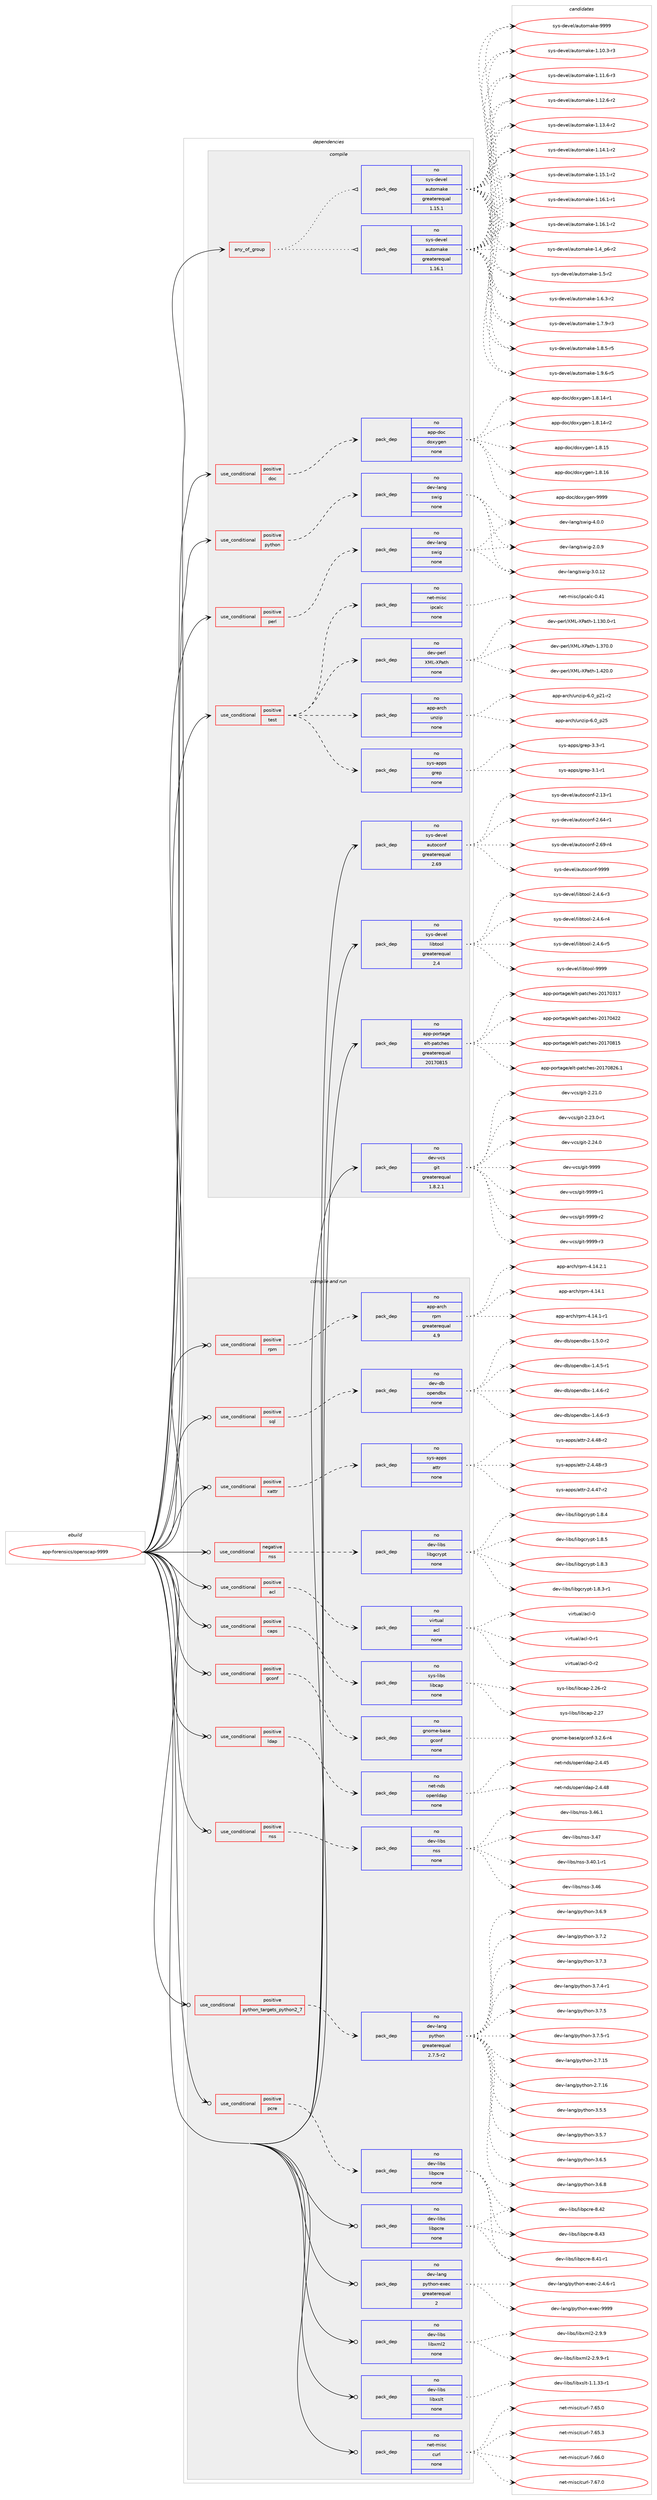 digraph prolog {

# *************
# Graph options
# *************

newrank=true;
concentrate=true;
compound=true;
graph [rankdir=LR,fontname=Helvetica,fontsize=10,ranksep=1.5];#, ranksep=2.5, nodesep=0.2];
edge  [arrowhead=vee];
node  [fontname=Helvetica,fontsize=10];

# **********
# The ebuild
# **********

subgraph cluster_leftcol {
color=gray;
rank=same;
label=<<i>ebuild</i>>;
id [label="app-forensics/openscap-9999", color=red, width=4, href="../app-forensics/openscap-9999.svg"];
}

# ****************
# The dependencies
# ****************

subgraph cluster_midcol {
color=gray;
label=<<i>dependencies</i>>;
subgraph cluster_compile {
fillcolor="#eeeeee";
style=filled;
label=<<i>compile</i>>;
subgraph any8575 {
dependency493657 [label=<<TABLE BORDER="0" CELLBORDER="1" CELLSPACING="0" CELLPADDING="4"><TR><TD CELLPADDING="10">any_of_group</TD></TR></TABLE>>, shape=none, color=red];subgraph pack366703 {
dependency493658 [label=<<TABLE BORDER="0" CELLBORDER="1" CELLSPACING="0" CELLPADDING="4" WIDTH="220"><TR><TD ROWSPAN="6" CELLPADDING="30">pack_dep</TD></TR><TR><TD WIDTH="110">no</TD></TR><TR><TD>sys-devel</TD></TR><TR><TD>automake</TD></TR><TR><TD>greaterequal</TD></TR><TR><TD>1.16.1</TD></TR></TABLE>>, shape=none, color=blue];
}
dependency493657:e -> dependency493658:w [weight=20,style="dotted",arrowhead="oinv"];
subgraph pack366704 {
dependency493659 [label=<<TABLE BORDER="0" CELLBORDER="1" CELLSPACING="0" CELLPADDING="4" WIDTH="220"><TR><TD ROWSPAN="6" CELLPADDING="30">pack_dep</TD></TR><TR><TD WIDTH="110">no</TD></TR><TR><TD>sys-devel</TD></TR><TR><TD>automake</TD></TR><TR><TD>greaterequal</TD></TR><TR><TD>1.15.1</TD></TR></TABLE>>, shape=none, color=blue];
}
dependency493657:e -> dependency493659:w [weight=20,style="dotted",arrowhead="oinv"];
}
id:e -> dependency493657:w [weight=20,style="solid",arrowhead="vee"];
subgraph cond118067 {
dependency493660 [label=<<TABLE BORDER="0" CELLBORDER="1" CELLSPACING="0" CELLPADDING="4"><TR><TD ROWSPAN="3" CELLPADDING="10">use_conditional</TD></TR><TR><TD>positive</TD></TR><TR><TD>doc</TD></TR></TABLE>>, shape=none, color=red];
subgraph pack366705 {
dependency493661 [label=<<TABLE BORDER="0" CELLBORDER="1" CELLSPACING="0" CELLPADDING="4" WIDTH="220"><TR><TD ROWSPAN="6" CELLPADDING="30">pack_dep</TD></TR><TR><TD WIDTH="110">no</TD></TR><TR><TD>app-doc</TD></TR><TR><TD>doxygen</TD></TR><TR><TD>none</TD></TR><TR><TD></TD></TR></TABLE>>, shape=none, color=blue];
}
dependency493660:e -> dependency493661:w [weight=20,style="dashed",arrowhead="vee"];
}
id:e -> dependency493660:w [weight=20,style="solid",arrowhead="vee"];
subgraph cond118068 {
dependency493662 [label=<<TABLE BORDER="0" CELLBORDER="1" CELLSPACING="0" CELLPADDING="4"><TR><TD ROWSPAN="3" CELLPADDING="10">use_conditional</TD></TR><TR><TD>positive</TD></TR><TR><TD>perl</TD></TR></TABLE>>, shape=none, color=red];
subgraph pack366706 {
dependency493663 [label=<<TABLE BORDER="0" CELLBORDER="1" CELLSPACING="0" CELLPADDING="4" WIDTH="220"><TR><TD ROWSPAN="6" CELLPADDING="30">pack_dep</TD></TR><TR><TD WIDTH="110">no</TD></TR><TR><TD>dev-lang</TD></TR><TR><TD>swig</TD></TR><TR><TD>none</TD></TR><TR><TD></TD></TR></TABLE>>, shape=none, color=blue];
}
dependency493662:e -> dependency493663:w [weight=20,style="dashed",arrowhead="vee"];
}
id:e -> dependency493662:w [weight=20,style="solid",arrowhead="vee"];
subgraph cond118069 {
dependency493664 [label=<<TABLE BORDER="0" CELLBORDER="1" CELLSPACING="0" CELLPADDING="4"><TR><TD ROWSPAN="3" CELLPADDING="10">use_conditional</TD></TR><TR><TD>positive</TD></TR><TR><TD>python</TD></TR></TABLE>>, shape=none, color=red];
subgraph pack366707 {
dependency493665 [label=<<TABLE BORDER="0" CELLBORDER="1" CELLSPACING="0" CELLPADDING="4" WIDTH="220"><TR><TD ROWSPAN="6" CELLPADDING="30">pack_dep</TD></TR><TR><TD WIDTH="110">no</TD></TR><TR><TD>dev-lang</TD></TR><TR><TD>swig</TD></TR><TR><TD>none</TD></TR><TR><TD></TD></TR></TABLE>>, shape=none, color=blue];
}
dependency493664:e -> dependency493665:w [weight=20,style="dashed",arrowhead="vee"];
}
id:e -> dependency493664:w [weight=20,style="solid",arrowhead="vee"];
subgraph cond118070 {
dependency493666 [label=<<TABLE BORDER="0" CELLBORDER="1" CELLSPACING="0" CELLPADDING="4"><TR><TD ROWSPAN="3" CELLPADDING="10">use_conditional</TD></TR><TR><TD>positive</TD></TR><TR><TD>test</TD></TR></TABLE>>, shape=none, color=red];
subgraph pack366708 {
dependency493667 [label=<<TABLE BORDER="0" CELLBORDER="1" CELLSPACING="0" CELLPADDING="4" WIDTH="220"><TR><TD ROWSPAN="6" CELLPADDING="30">pack_dep</TD></TR><TR><TD WIDTH="110">no</TD></TR><TR><TD>app-arch</TD></TR><TR><TD>unzip</TD></TR><TR><TD>none</TD></TR><TR><TD></TD></TR></TABLE>>, shape=none, color=blue];
}
dependency493666:e -> dependency493667:w [weight=20,style="dashed",arrowhead="vee"];
subgraph pack366709 {
dependency493668 [label=<<TABLE BORDER="0" CELLBORDER="1" CELLSPACING="0" CELLPADDING="4" WIDTH="220"><TR><TD ROWSPAN="6" CELLPADDING="30">pack_dep</TD></TR><TR><TD WIDTH="110">no</TD></TR><TR><TD>dev-perl</TD></TR><TR><TD>XML-XPath</TD></TR><TR><TD>none</TD></TR><TR><TD></TD></TR></TABLE>>, shape=none, color=blue];
}
dependency493666:e -> dependency493668:w [weight=20,style="dashed",arrowhead="vee"];
subgraph pack366710 {
dependency493669 [label=<<TABLE BORDER="0" CELLBORDER="1" CELLSPACING="0" CELLPADDING="4" WIDTH="220"><TR><TD ROWSPAN="6" CELLPADDING="30">pack_dep</TD></TR><TR><TD WIDTH="110">no</TD></TR><TR><TD>net-misc</TD></TR><TR><TD>ipcalc</TD></TR><TR><TD>none</TD></TR><TR><TD></TD></TR></TABLE>>, shape=none, color=blue];
}
dependency493666:e -> dependency493669:w [weight=20,style="dashed",arrowhead="vee"];
subgraph pack366711 {
dependency493670 [label=<<TABLE BORDER="0" CELLBORDER="1" CELLSPACING="0" CELLPADDING="4" WIDTH="220"><TR><TD ROWSPAN="6" CELLPADDING="30">pack_dep</TD></TR><TR><TD WIDTH="110">no</TD></TR><TR><TD>sys-apps</TD></TR><TR><TD>grep</TD></TR><TR><TD>none</TD></TR><TR><TD></TD></TR></TABLE>>, shape=none, color=blue];
}
dependency493666:e -> dependency493670:w [weight=20,style="dashed",arrowhead="vee"];
}
id:e -> dependency493666:w [weight=20,style="solid",arrowhead="vee"];
subgraph pack366712 {
dependency493671 [label=<<TABLE BORDER="0" CELLBORDER="1" CELLSPACING="0" CELLPADDING="4" WIDTH="220"><TR><TD ROWSPAN="6" CELLPADDING="30">pack_dep</TD></TR><TR><TD WIDTH="110">no</TD></TR><TR><TD>app-portage</TD></TR><TR><TD>elt-patches</TD></TR><TR><TD>greaterequal</TD></TR><TR><TD>20170815</TD></TR></TABLE>>, shape=none, color=blue];
}
id:e -> dependency493671:w [weight=20,style="solid",arrowhead="vee"];
subgraph pack366713 {
dependency493672 [label=<<TABLE BORDER="0" CELLBORDER="1" CELLSPACING="0" CELLPADDING="4" WIDTH="220"><TR><TD ROWSPAN="6" CELLPADDING="30">pack_dep</TD></TR><TR><TD WIDTH="110">no</TD></TR><TR><TD>dev-vcs</TD></TR><TR><TD>git</TD></TR><TR><TD>greaterequal</TD></TR><TR><TD>1.8.2.1</TD></TR></TABLE>>, shape=none, color=blue];
}
id:e -> dependency493672:w [weight=20,style="solid",arrowhead="vee"];
subgraph pack366714 {
dependency493673 [label=<<TABLE BORDER="0" CELLBORDER="1" CELLSPACING="0" CELLPADDING="4" WIDTH="220"><TR><TD ROWSPAN="6" CELLPADDING="30">pack_dep</TD></TR><TR><TD WIDTH="110">no</TD></TR><TR><TD>sys-devel</TD></TR><TR><TD>autoconf</TD></TR><TR><TD>greaterequal</TD></TR><TR><TD>2.69</TD></TR></TABLE>>, shape=none, color=blue];
}
id:e -> dependency493673:w [weight=20,style="solid",arrowhead="vee"];
subgraph pack366715 {
dependency493674 [label=<<TABLE BORDER="0" CELLBORDER="1" CELLSPACING="0" CELLPADDING="4" WIDTH="220"><TR><TD ROWSPAN="6" CELLPADDING="30">pack_dep</TD></TR><TR><TD WIDTH="110">no</TD></TR><TR><TD>sys-devel</TD></TR><TR><TD>libtool</TD></TR><TR><TD>greaterequal</TD></TR><TR><TD>2.4</TD></TR></TABLE>>, shape=none, color=blue];
}
id:e -> dependency493674:w [weight=20,style="solid",arrowhead="vee"];
}
subgraph cluster_compileandrun {
fillcolor="#eeeeee";
style=filled;
label=<<i>compile and run</i>>;
subgraph cond118071 {
dependency493675 [label=<<TABLE BORDER="0" CELLBORDER="1" CELLSPACING="0" CELLPADDING="4"><TR><TD ROWSPAN="3" CELLPADDING="10">use_conditional</TD></TR><TR><TD>negative</TD></TR><TR><TD>nss</TD></TR></TABLE>>, shape=none, color=red];
subgraph pack366716 {
dependency493676 [label=<<TABLE BORDER="0" CELLBORDER="1" CELLSPACING="0" CELLPADDING="4" WIDTH="220"><TR><TD ROWSPAN="6" CELLPADDING="30">pack_dep</TD></TR><TR><TD WIDTH="110">no</TD></TR><TR><TD>dev-libs</TD></TR><TR><TD>libgcrypt</TD></TR><TR><TD>none</TD></TR><TR><TD></TD></TR></TABLE>>, shape=none, color=blue];
}
dependency493675:e -> dependency493676:w [weight=20,style="dashed",arrowhead="vee"];
}
id:e -> dependency493675:w [weight=20,style="solid",arrowhead="odotvee"];
subgraph cond118072 {
dependency493677 [label=<<TABLE BORDER="0" CELLBORDER="1" CELLSPACING="0" CELLPADDING="4"><TR><TD ROWSPAN="3" CELLPADDING="10">use_conditional</TD></TR><TR><TD>positive</TD></TR><TR><TD>acl</TD></TR></TABLE>>, shape=none, color=red];
subgraph pack366717 {
dependency493678 [label=<<TABLE BORDER="0" CELLBORDER="1" CELLSPACING="0" CELLPADDING="4" WIDTH="220"><TR><TD ROWSPAN="6" CELLPADDING="30">pack_dep</TD></TR><TR><TD WIDTH="110">no</TD></TR><TR><TD>virtual</TD></TR><TR><TD>acl</TD></TR><TR><TD>none</TD></TR><TR><TD></TD></TR></TABLE>>, shape=none, color=blue];
}
dependency493677:e -> dependency493678:w [weight=20,style="dashed",arrowhead="vee"];
}
id:e -> dependency493677:w [weight=20,style="solid",arrowhead="odotvee"];
subgraph cond118073 {
dependency493679 [label=<<TABLE BORDER="0" CELLBORDER="1" CELLSPACING="0" CELLPADDING="4"><TR><TD ROWSPAN="3" CELLPADDING="10">use_conditional</TD></TR><TR><TD>positive</TD></TR><TR><TD>caps</TD></TR></TABLE>>, shape=none, color=red];
subgraph pack366718 {
dependency493680 [label=<<TABLE BORDER="0" CELLBORDER="1" CELLSPACING="0" CELLPADDING="4" WIDTH="220"><TR><TD ROWSPAN="6" CELLPADDING="30">pack_dep</TD></TR><TR><TD WIDTH="110">no</TD></TR><TR><TD>sys-libs</TD></TR><TR><TD>libcap</TD></TR><TR><TD>none</TD></TR><TR><TD></TD></TR></TABLE>>, shape=none, color=blue];
}
dependency493679:e -> dependency493680:w [weight=20,style="dashed",arrowhead="vee"];
}
id:e -> dependency493679:w [weight=20,style="solid",arrowhead="odotvee"];
subgraph cond118074 {
dependency493681 [label=<<TABLE BORDER="0" CELLBORDER="1" CELLSPACING="0" CELLPADDING="4"><TR><TD ROWSPAN="3" CELLPADDING="10">use_conditional</TD></TR><TR><TD>positive</TD></TR><TR><TD>gconf</TD></TR></TABLE>>, shape=none, color=red];
subgraph pack366719 {
dependency493682 [label=<<TABLE BORDER="0" CELLBORDER="1" CELLSPACING="0" CELLPADDING="4" WIDTH="220"><TR><TD ROWSPAN="6" CELLPADDING="30">pack_dep</TD></TR><TR><TD WIDTH="110">no</TD></TR><TR><TD>gnome-base</TD></TR><TR><TD>gconf</TD></TR><TR><TD>none</TD></TR><TR><TD></TD></TR></TABLE>>, shape=none, color=blue];
}
dependency493681:e -> dependency493682:w [weight=20,style="dashed",arrowhead="vee"];
}
id:e -> dependency493681:w [weight=20,style="solid",arrowhead="odotvee"];
subgraph cond118075 {
dependency493683 [label=<<TABLE BORDER="0" CELLBORDER="1" CELLSPACING="0" CELLPADDING="4"><TR><TD ROWSPAN="3" CELLPADDING="10">use_conditional</TD></TR><TR><TD>positive</TD></TR><TR><TD>ldap</TD></TR></TABLE>>, shape=none, color=red];
subgraph pack366720 {
dependency493684 [label=<<TABLE BORDER="0" CELLBORDER="1" CELLSPACING="0" CELLPADDING="4" WIDTH="220"><TR><TD ROWSPAN="6" CELLPADDING="30">pack_dep</TD></TR><TR><TD WIDTH="110">no</TD></TR><TR><TD>net-nds</TD></TR><TR><TD>openldap</TD></TR><TR><TD>none</TD></TR><TR><TD></TD></TR></TABLE>>, shape=none, color=blue];
}
dependency493683:e -> dependency493684:w [weight=20,style="dashed",arrowhead="vee"];
}
id:e -> dependency493683:w [weight=20,style="solid",arrowhead="odotvee"];
subgraph cond118076 {
dependency493685 [label=<<TABLE BORDER="0" CELLBORDER="1" CELLSPACING="0" CELLPADDING="4"><TR><TD ROWSPAN="3" CELLPADDING="10">use_conditional</TD></TR><TR><TD>positive</TD></TR><TR><TD>nss</TD></TR></TABLE>>, shape=none, color=red];
subgraph pack366721 {
dependency493686 [label=<<TABLE BORDER="0" CELLBORDER="1" CELLSPACING="0" CELLPADDING="4" WIDTH="220"><TR><TD ROWSPAN="6" CELLPADDING="30">pack_dep</TD></TR><TR><TD WIDTH="110">no</TD></TR><TR><TD>dev-libs</TD></TR><TR><TD>nss</TD></TR><TR><TD>none</TD></TR><TR><TD></TD></TR></TABLE>>, shape=none, color=blue];
}
dependency493685:e -> dependency493686:w [weight=20,style="dashed",arrowhead="vee"];
}
id:e -> dependency493685:w [weight=20,style="solid",arrowhead="odotvee"];
subgraph cond118077 {
dependency493687 [label=<<TABLE BORDER="0" CELLBORDER="1" CELLSPACING="0" CELLPADDING="4"><TR><TD ROWSPAN="3" CELLPADDING="10">use_conditional</TD></TR><TR><TD>positive</TD></TR><TR><TD>pcre</TD></TR></TABLE>>, shape=none, color=red];
subgraph pack366722 {
dependency493688 [label=<<TABLE BORDER="0" CELLBORDER="1" CELLSPACING="0" CELLPADDING="4" WIDTH="220"><TR><TD ROWSPAN="6" CELLPADDING="30">pack_dep</TD></TR><TR><TD WIDTH="110">no</TD></TR><TR><TD>dev-libs</TD></TR><TR><TD>libpcre</TD></TR><TR><TD>none</TD></TR><TR><TD></TD></TR></TABLE>>, shape=none, color=blue];
}
dependency493687:e -> dependency493688:w [weight=20,style="dashed",arrowhead="vee"];
}
id:e -> dependency493687:w [weight=20,style="solid",arrowhead="odotvee"];
subgraph cond118078 {
dependency493689 [label=<<TABLE BORDER="0" CELLBORDER="1" CELLSPACING="0" CELLPADDING="4"><TR><TD ROWSPAN="3" CELLPADDING="10">use_conditional</TD></TR><TR><TD>positive</TD></TR><TR><TD>python_targets_python2_7</TD></TR></TABLE>>, shape=none, color=red];
subgraph pack366723 {
dependency493690 [label=<<TABLE BORDER="0" CELLBORDER="1" CELLSPACING="0" CELLPADDING="4" WIDTH="220"><TR><TD ROWSPAN="6" CELLPADDING="30">pack_dep</TD></TR><TR><TD WIDTH="110">no</TD></TR><TR><TD>dev-lang</TD></TR><TR><TD>python</TD></TR><TR><TD>greaterequal</TD></TR><TR><TD>2.7.5-r2</TD></TR></TABLE>>, shape=none, color=blue];
}
dependency493689:e -> dependency493690:w [weight=20,style="dashed",arrowhead="vee"];
}
id:e -> dependency493689:w [weight=20,style="solid",arrowhead="odotvee"];
subgraph cond118079 {
dependency493691 [label=<<TABLE BORDER="0" CELLBORDER="1" CELLSPACING="0" CELLPADDING="4"><TR><TD ROWSPAN="3" CELLPADDING="10">use_conditional</TD></TR><TR><TD>positive</TD></TR><TR><TD>rpm</TD></TR></TABLE>>, shape=none, color=red];
subgraph pack366724 {
dependency493692 [label=<<TABLE BORDER="0" CELLBORDER="1" CELLSPACING="0" CELLPADDING="4" WIDTH="220"><TR><TD ROWSPAN="6" CELLPADDING="30">pack_dep</TD></TR><TR><TD WIDTH="110">no</TD></TR><TR><TD>app-arch</TD></TR><TR><TD>rpm</TD></TR><TR><TD>greaterequal</TD></TR><TR><TD>4.9</TD></TR></TABLE>>, shape=none, color=blue];
}
dependency493691:e -> dependency493692:w [weight=20,style="dashed",arrowhead="vee"];
}
id:e -> dependency493691:w [weight=20,style="solid",arrowhead="odotvee"];
subgraph cond118080 {
dependency493693 [label=<<TABLE BORDER="0" CELLBORDER="1" CELLSPACING="0" CELLPADDING="4"><TR><TD ROWSPAN="3" CELLPADDING="10">use_conditional</TD></TR><TR><TD>positive</TD></TR><TR><TD>sql</TD></TR></TABLE>>, shape=none, color=red];
subgraph pack366725 {
dependency493694 [label=<<TABLE BORDER="0" CELLBORDER="1" CELLSPACING="0" CELLPADDING="4" WIDTH="220"><TR><TD ROWSPAN="6" CELLPADDING="30">pack_dep</TD></TR><TR><TD WIDTH="110">no</TD></TR><TR><TD>dev-db</TD></TR><TR><TD>opendbx</TD></TR><TR><TD>none</TD></TR><TR><TD></TD></TR></TABLE>>, shape=none, color=blue];
}
dependency493693:e -> dependency493694:w [weight=20,style="dashed",arrowhead="vee"];
}
id:e -> dependency493693:w [weight=20,style="solid",arrowhead="odotvee"];
subgraph cond118081 {
dependency493695 [label=<<TABLE BORDER="0" CELLBORDER="1" CELLSPACING="0" CELLPADDING="4"><TR><TD ROWSPAN="3" CELLPADDING="10">use_conditional</TD></TR><TR><TD>positive</TD></TR><TR><TD>xattr</TD></TR></TABLE>>, shape=none, color=red];
subgraph pack366726 {
dependency493696 [label=<<TABLE BORDER="0" CELLBORDER="1" CELLSPACING="0" CELLPADDING="4" WIDTH="220"><TR><TD ROWSPAN="6" CELLPADDING="30">pack_dep</TD></TR><TR><TD WIDTH="110">no</TD></TR><TR><TD>sys-apps</TD></TR><TR><TD>attr</TD></TR><TR><TD>none</TD></TR><TR><TD></TD></TR></TABLE>>, shape=none, color=blue];
}
dependency493695:e -> dependency493696:w [weight=20,style="dashed",arrowhead="vee"];
}
id:e -> dependency493695:w [weight=20,style="solid",arrowhead="odotvee"];
subgraph pack366727 {
dependency493697 [label=<<TABLE BORDER="0" CELLBORDER="1" CELLSPACING="0" CELLPADDING="4" WIDTH="220"><TR><TD ROWSPAN="6" CELLPADDING="30">pack_dep</TD></TR><TR><TD WIDTH="110">no</TD></TR><TR><TD>dev-lang</TD></TR><TR><TD>python-exec</TD></TR><TR><TD>greaterequal</TD></TR><TR><TD>2</TD></TR></TABLE>>, shape=none, color=blue];
}
id:e -> dependency493697:w [weight=20,style="solid",arrowhead="odotvee"];
subgraph pack366728 {
dependency493698 [label=<<TABLE BORDER="0" CELLBORDER="1" CELLSPACING="0" CELLPADDING="4" WIDTH="220"><TR><TD ROWSPAN="6" CELLPADDING="30">pack_dep</TD></TR><TR><TD WIDTH="110">no</TD></TR><TR><TD>dev-libs</TD></TR><TR><TD>libpcre</TD></TR><TR><TD>none</TD></TR><TR><TD></TD></TR></TABLE>>, shape=none, color=blue];
}
id:e -> dependency493698:w [weight=20,style="solid",arrowhead="odotvee"];
subgraph pack366729 {
dependency493699 [label=<<TABLE BORDER="0" CELLBORDER="1" CELLSPACING="0" CELLPADDING="4" WIDTH="220"><TR><TD ROWSPAN="6" CELLPADDING="30">pack_dep</TD></TR><TR><TD WIDTH="110">no</TD></TR><TR><TD>dev-libs</TD></TR><TR><TD>libxml2</TD></TR><TR><TD>none</TD></TR><TR><TD></TD></TR></TABLE>>, shape=none, color=blue];
}
id:e -> dependency493699:w [weight=20,style="solid",arrowhead="odotvee"];
subgraph pack366730 {
dependency493700 [label=<<TABLE BORDER="0" CELLBORDER="1" CELLSPACING="0" CELLPADDING="4" WIDTH="220"><TR><TD ROWSPAN="6" CELLPADDING="30">pack_dep</TD></TR><TR><TD WIDTH="110">no</TD></TR><TR><TD>dev-libs</TD></TR><TR><TD>libxslt</TD></TR><TR><TD>none</TD></TR><TR><TD></TD></TR></TABLE>>, shape=none, color=blue];
}
id:e -> dependency493700:w [weight=20,style="solid",arrowhead="odotvee"];
subgraph pack366731 {
dependency493701 [label=<<TABLE BORDER="0" CELLBORDER="1" CELLSPACING="0" CELLPADDING="4" WIDTH="220"><TR><TD ROWSPAN="6" CELLPADDING="30">pack_dep</TD></TR><TR><TD WIDTH="110">no</TD></TR><TR><TD>net-misc</TD></TR><TR><TD>curl</TD></TR><TR><TD>none</TD></TR><TR><TD></TD></TR></TABLE>>, shape=none, color=blue];
}
id:e -> dependency493701:w [weight=20,style="solid",arrowhead="odotvee"];
}
subgraph cluster_run {
fillcolor="#eeeeee";
style=filled;
label=<<i>run</i>>;
}
}

# **************
# The candidates
# **************

subgraph cluster_choices {
rank=same;
color=gray;
label=<<i>candidates</i>>;

subgraph choice366703 {
color=black;
nodesep=1;
choice11512111545100101118101108479711711611110997107101454946494846514511451 [label="sys-devel/automake-1.10.3-r3", color=red, width=4,href="../sys-devel/automake-1.10.3-r3.svg"];
choice11512111545100101118101108479711711611110997107101454946494946544511451 [label="sys-devel/automake-1.11.6-r3", color=red, width=4,href="../sys-devel/automake-1.11.6-r3.svg"];
choice11512111545100101118101108479711711611110997107101454946495046544511450 [label="sys-devel/automake-1.12.6-r2", color=red, width=4,href="../sys-devel/automake-1.12.6-r2.svg"];
choice11512111545100101118101108479711711611110997107101454946495146524511450 [label="sys-devel/automake-1.13.4-r2", color=red, width=4,href="../sys-devel/automake-1.13.4-r2.svg"];
choice11512111545100101118101108479711711611110997107101454946495246494511450 [label="sys-devel/automake-1.14.1-r2", color=red, width=4,href="../sys-devel/automake-1.14.1-r2.svg"];
choice11512111545100101118101108479711711611110997107101454946495346494511450 [label="sys-devel/automake-1.15.1-r2", color=red, width=4,href="../sys-devel/automake-1.15.1-r2.svg"];
choice11512111545100101118101108479711711611110997107101454946495446494511449 [label="sys-devel/automake-1.16.1-r1", color=red, width=4,href="../sys-devel/automake-1.16.1-r1.svg"];
choice11512111545100101118101108479711711611110997107101454946495446494511450 [label="sys-devel/automake-1.16.1-r2", color=red, width=4,href="../sys-devel/automake-1.16.1-r2.svg"];
choice115121115451001011181011084797117116111109971071014549465295112544511450 [label="sys-devel/automake-1.4_p6-r2", color=red, width=4,href="../sys-devel/automake-1.4_p6-r2.svg"];
choice11512111545100101118101108479711711611110997107101454946534511450 [label="sys-devel/automake-1.5-r2", color=red, width=4,href="../sys-devel/automake-1.5-r2.svg"];
choice115121115451001011181011084797117116111109971071014549465446514511450 [label="sys-devel/automake-1.6.3-r2", color=red, width=4,href="../sys-devel/automake-1.6.3-r2.svg"];
choice115121115451001011181011084797117116111109971071014549465546574511451 [label="sys-devel/automake-1.7.9-r3", color=red, width=4,href="../sys-devel/automake-1.7.9-r3.svg"];
choice115121115451001011181011084797117116111109971071014549465646534511453 [label="sys-devel/automake-1.8.5-r5", color=red, width=4,href="../sys-devel/automake-1.8.5-r5.svg"];
choice115121115451001011181011084797117116111109971071014549465746544511453 [label="sys-devel/automake-1.9.6-r5", color=red, width=4,href="../sys-devel/automake-1.9.6-r5.svg"];
choice115121115451001011181011084797117116111109971071014557575757 [label="sys-devel/automake-9999", color=red, width=4,href="../sys-devel/automake-9999.svg"];
dependency493658:e -> choice11512111545100101118101108479711711611110997107101454946494846514511451:w [style=dotted,weight="100"];
dependency493658:e -> choice11512111545100101118101108479711711611110997107101454946494946544511451:w [style=dotted,weight="100"];
dependency493658:e -> choice11512111545100101118101108479711711611110997107101454946495046544511450:w [style=dotted,weight="100"];
dependency493658:e -> choice11512111545100101118101108479711711611110997107101454946495146524511450:w [style=dotted,weight="100"];
dependency493658:e -> choice11512111545100101118101108479711711611110997107101454946495246494511450:w [style=dotted,weight="100"];
dependency493658:e -> choice11512111545100101118101108479711711611110997107101454946495346494511450:w [style=dotted,weight="100"];
dependency493658:e -> choice11512111545100101118101108479711711611110997107101454946495446494511449:w [style=dotted,weight="100"];
dependency493658:e -> choice11512111545100101118101108479711711611110997107101454946495446494511450:w [style=dotted,weight="100"];
dependency493658:e -> choice115121115451001011181011084797117116111109971071014549465295112544511450:w [style=dotted,weight="100"];
dependency493658:e -> choice11512111545100101118101108479711711611110997107101454946534511450:w [style=dotted,weight="100"];
dependency493658:e -> choice115121115451001011181011084797117116111109971071014549465446514511450:w [style=dotted,weight="100"];
dependency493658:e -> choice115121115451001011181011084797117116111109971071014549465546574511451:w [style=dotted,weight="100"];
dependency493658:e -> choice115121115451001011181011084797117116111109971071014549465646534511453:w [style=dotted,weight="100"];
dependency493658:e -> choice115121115451001011181011084797117116111109971071014549465746544511453:w [style=dotted,weight="100"];
dependency493658:e -> choice115121115451001011181011084797117116111109971071014557575757:w [style=dotted,weight="100"];
}
subgraph choice366704 {
color=black;
nodesep=1;
choice11512111545100101118101108479711711611110997107101454946494846514511451 [label="sys-devel/automake-1.10.3-r3", color=red, width=4,href="../sys-devel/automake-1.10.3-r3.svg"];
choice11512111545100101118101108479711711611110997107101454946494946544511451 [label="sys-devel/automake-1.11.6-r3", color=red, width=4,href="../sys-devel/automake-1.11.6-r3.svg"];
choice11512111545100101118101108479711711611110997107101454946495046544511450 [label="sys-devel/automake-1.12.6-r2", color=red, width=4,href="../sys-devel/automake-1.12.6-r2.svg"];
choice11512111545100101118101108479711711611110997107101454946495146524511450 [label="sys-devel/automake-1.13.4-r2", color=red, width=4,href="../sys-devel/automake-1.13.4-r2.svg"];
choice11512111545100101118101108479711711611110997107101454946495246494511450 [label="sys-devel/automake-1.14.1-r2", color=red, width=4,href="../sys-devel/automake-1.14.1-r2.svg"];
choice11512111545100101118101108479711711611110997107101454946495346494511450 [label="sys-devel/automake-1.15.1-r2", color=red, width=4,href="../sys-devel/automake-1.15.1-r2.svg"];
choice11512111545100101118101108479711711611110997107101454946495446494511449 [label="sys-devel/automake-1.16.1-r1", color=red, width=4,href="../sys-devel/automake-1.16.1-r1.svg"];
choice11512111545100101118101108479711711611110997107101454946495446494511450 [label="sys-devel/automake-1.16.1-r2", color=red, width=4,href="../sys-devel/automake-1.16.1-r2.svg"];
choice115121115451001011181011084797117116111109971071014549465295112544511450 [label="sys-devel/automake-1.4_p6-r2", color=red, width=4,href="../sys-devel/automake-1.4_p6-r2.svg"];
choice11512111545100101118101108479711711611110997107101454946534511450 [label="sys-devel/automake-1.5-r2", color=red, width=4,href="../sys-devel/automake-1.5-r2.svg"];
choice115121115451001011181011084797117116111109971071014549465446514511450 [label="sys-devel/automake-1.6.3-r2", color=red, width=4,href="../sys-devel/automake-1.6.3-r2.svg"];
choice115121115451001011181011084797117116111109971071014549465546574511451 [label="sys-devel/automake-1.7.9-r3", color=red, width=4,href="../sys-devel/automake-1.7.9-r3.svg"];
choice115121115451001011181011084797117116111109971071014549465646534511453 [label="sys-devel/automake-1.8.5-r5", color=red, width=4,href="../sys-devel/automake-1.8.5-r5.svg"];
choice115121115451001011181011084797117116111109971071014549465746544511453 [label="sys-devel/automake-1.9.6-r5", color=red, width=4,href="../sys-devel/automake-1.9.6-r5.svg"];
choice115121115451001011181011084797117116111109971071014557575757 [label="sys-devel/automake-9999", color=red, width=4,href="../sys-devel/automake-9999.svg"];
dependency493659:e -> choice11512111545100101118101108479711711611110997107101454946494846514511451:w [style=dotted,weight="100"];
dependency493659:e -> choice11512111545100101118101108479711711611110997107101454946494946544511451:w [style=dotted,weight="100"];
dependency493659:e -> choice11512111545100101118101108479711711611110997107101454946495046544511450:w [style=dotted,weight="100"];
dependency493659:e -> choice11512111545100101118101108479711711611110997107101454946495146524511450:w [style=dotted,weight="100"];
dependency493659:e -> choice11512111545100101118101108479711711611110997107101454946495246494511450:w [style=dotted,weight="100"];
dependency493659:e -> choice11512111545100101118101108479711711611110997107101454946495346494511450:w [style=dotted,weight="100"];
dependency493659:e -> choice11512111545100101118101108479711711611110997107101454946495446494511449:w [style=dotted,weight="100"];
dependency493659:e -> choice11512111545100101118101108479711711611110997107101454946495446494511450:w [style=dotted,weight="100"];
dependency493659:e -> choice115121115451001011181011084797117116111109971071014549465295112544511450:w [style=dotted,weight="100"];
dependency493659:e -> choice11512111545100101118101108479711711611110997107101454946534511450:w [style=dotted,weight="100"];
dependency493659:e -> choice115121115451001011181011084797117116111109971071014549465446514511450:w [style=dotted,weight="100"];
dependency493659:e -> choice115121115451001011181011084797117116111109971071014549465546574511451:w [style=dotted,weight="100"];
dependency493659:e -> choice115121115451001011181011084797117116111109971071014549465646534511453:w [style=dotted,weight="100"];
dependency493659:e -> choice115121115451001011181011084797117116111109971071014549465746544511453:w [style=dotted,weight="100"];
dependency493659:e -> choice115121115451001011181011084797117116111109971071014557575757:w [style=dotted,weight="100"];
}
subgraph choice366705 {
color=black;
nodesep=1;
choice97112112451001119947100111120121103101110454946564649524511449 [label="app-doc/doxygen-1.8.14-r1", color=red, width=4,href="../app-doc/doxygen-1.8.14-r1.svg"];
choice97112112451001119947100111120121103101110454946564649524511450 [label="app-doc/doxygen-1.8.14-r2", color=red, width=4,href="../app-doc/doxygen-1.8.14-r2.svg"];
choice9711211245100111994710011112012110310111045494656464953 [label="app-doc/doxygen-1.8.15", color=red, width=4,href="../app-doc/doxygen-1.8.15.svg"];
choice9711211245100111994710011112012110310111045494656464954 [label="app-doc/doxygen-1.8.16", color=red, width=4,href="../app-doc/doxygen-1.8.16.svg"];
choice971121124510011199471001111201211031011104557575757 [label="app-doc/doxygen-9999", color=red, width=4,href="../app-doc/doxygen-9999.svg"];
dependency493661:e -> choice97112112451001119947100111120121103101110454946564649524511449:w [style=dotted,weight="100"];
dependency493661:e -> choice97112112451001119947100111120121103101110454946564649524511450:w [style=dotted,weight="100"];
dependency493661:e -> choice9711211245100111994710011112012110310111045494656464953:w [style=dotted,weight="100"];
dependency493661:e -> choice9711211245100111994710011112012110310111045494656464954:w [style=dotted,weight="100"];
dependency493661:e -> choice971121124510011199471001111201211031011104557575757:w [style=dotted,weight="100"];
}
subgraph choice366706 {
color=black;
nodesep=1;
choice100101118451089711010347115119105103455046484657 [label="dev-lang/swig-2.0.9", color=red, width=4,href="../dev-lang/swig-2.0.9.svg"];
choice10010111845108971101034711511910510345514648464950 [label="dev-lang/swig-3.0.12", color=red, width=4,href="../dev-lang/swig-3.0.12.svg"];
choice100101118451089711010347115119105103455246484648 [label="dev-lang/swig-4.0.0", color=red, width=4,href="../dev-lang/swig-4.0.0.svg"];
dependency493663:e -> choice100101118451089711010347115119105103455046484657:w [style=dotted,weight="100"];
dependency493663:e -> choice10010111845108971101034711511910510345514648464950:w [style=dotted,weight="100"];
dependency493663:e -> choice100101118451089711010347115119105103455246484648:w [style=dotted,weight="100"];
}
subgraph choice366707 {
color=black;
nodesep=1;
choice100101118451089711010347115119105103455046484657 [label="dev-lang/swig-2.0.9", color=red, width=4,href="../dev-lang/swig-2.0.9.svg"];
choice10010111845108971101034711511910510345514648464950 [label="dev-lang/swig-3.0.12", color=red, width=4,href="../dev-lang/swig-3.0.12.svg"];
choice100101118451089711010347115119105103455246484648 [label="dev-lang/swig-4.0.0", color=red, width=4,href="../dev-lang/swig-4.0.0.svg"];
dependency493665:e -> choice100101118451089711010347115119105103455046484657:w [style=dotted,weight="100"];
dependency493665:e -> choice10010111845108971101034711511910510345514648464950:w [style=dotted,weight="100"];
dependency493665:e -> choice100101118451089711010347115119105103455246484648:w [style=dotted,weight="100"];
}
subgraph choice366708 {
color=black;
nodesep=1;
choice9711211245971149910447117110122105112455446489511250494511450 [label="app-arch/unzip-6.0_p21-r2", color=red, width=4,href="../app-arch/unzip-6.0_p21-r2.svg"];
choice971121124597114991044711711012210511245544648951125053 [label="app-arch/unzip-6.0_p25", color=red, width=4,href="../app-arch/unzip-6.0_p25.svg"];
dependency493667:e -> choice9711211245971149910447117110122105112455446489511250494511450:w [style=dotted,weight="100"];
dependency493667:e -> choice971121124597114991044711711012210511245544648951125053:w [style=dotted,weight="100"];
}
subgraph choice366709 {
color=black;
nodesep=1;
choice10010111845112101114108478877764588809711610445494649514846484511449 [label="dev-perl/XML-XPath-1.130.0-r1", color=red, width=4,href="../dev-perl/XML-XPath-1.130.0-r1.svg"];
choice1001011184511210111410847887776458880971161044549465155484648 [label="dev-perl/XML-XPath-1.370.0", color=red, width=4,href="../dev-perl/XML-XPath-1.370.0.svg"];
choice1001011184511210111410847887776458880971161044549465250484648 [label="dev-perl/XML-XPath-1.420.0", color=red, width=4,href="../dev-perl/XML-XPath-1.420.0.svg"];
dependency493668:e -> choice10010111845112101114108478877764588809711610445494649514846484511449:w [style=dotted,weight="100"];
dependency493668:e -> choice1001011184511210111410847887776458880971161044549465155484648:w [style=dotted,weight="100"];
dependency493668:e -> choice1001011184511210111410847887776458880971161044549465250484648:w [style=dotted,weight="100"];
}
subgraph choice366710 {
color=black;
nodesep=1;
choice1101011164510910511599471051129997108994548465249 [label="net-misc/ipcalc-0.41", color=red, width=4,href="../net-misc/ipcalc-0.41.svg"];
dependency493669:e -> choice1101011164510910511599471051129997108994548465249:w [style=dotted,weight="100"];
}
subgraph choice366711 {
color=black;
nodesep=1;
choice115121115459711211211547103114101112455146494511449 [label="sys-apps/grep-3.1-r1", color=red, width=4,href="../sys-apps/grep-3.1-r1.svg"];
choice115121115459711211211547103114101112455146514511449 [label="sys-apps/grep-3.3-r1", color=red, width=4,href="../sys-apps/grep-3.3-r1.svg"];
dependency493670:e -> choice115121115459711211211547103114101112455146494511449:w [style=dotted,weight="100"];
dependency493670:e -> choice115121115459711211211547103114101112455146514511449:w [style=dotted,weight="100"];
}
subgraph choice366712 {
color=black;
nodesep=1;
choice97112112451121111141169710310147101108116451129711699104101115455048495548514955 [label="app-portage/elt-patches-20170317", color=red, width=4,href="../app-portage/elt-patches-20170317.svg"];
choice97112112451121111141169710310147101108116451129711699104101115455048495548525050 [label="app-portage/elt-patches-20170422", color=red, width=4,href="../app-portage/elt-patches-20170422.svg"];
choice97112112451121111141169710310147101108116451129711699104101115455048495548564953 [label="app-portage/elt-patches-20170815", color=red, width=4,href="../app-portage/elt-patches-20170815.svg"];
choice971121124511211111411697103101471011081164511297116991041011154550484955485650544649 [label="app-portage/elt-patches-20170826.1", color=red, width=4,href="../app-portage/elt-patches-20170826.1.svg"];
dependency493671:e -> choice97112112451121111141169710310147101108116451129711699104101115455048495548514955:w [style=dotted,weight="100"];
dependency493671:e -> choice97112112451121111141169710310147101108116451129711699104101115455048495548525050:w [style=dotted,weight="100"];
dependency493671:e -> choice97112112451121111141169710310147101108116451129711699104101115455048495548564953:w [style=dotted,weight="100"];
dependency493671:e -> choice971121124511211111411697103101471011081164511297116991041011154550484955485650544649:w [style=dotted,weight="100"];
}
subgraph choice366713 {
color=black;
nodesep=1;
choice10010111845118991154710310511645504650494648 [label="dev-vcs/git-2.21.0", color=red, width=4,href="../dev-vcs/git-2.21.0.svg"];
choice100101118451189911547103105116455046505146484511449 [label="dev-vcs/git-2.23.0-r1", color=red, width=4,href="../dev-vcs/git-2.23.0-r1.svg"];
choice10010111845118991154710310511645504650524648 [label="dev-vcs/git-2.24.0", color=red, width=4,href="../dev-vcs/git-2.24.0.svg"];
choice1001011184511899115471031051164557575757 [label="dev-vcs/git-9999", color=red, width=4,href="../dev-vcs/git-9999.svg"];
choice10010111845118991154710310511645575757574511449 [label="dev-vcs/git-9999-r1", color=red, width=4,href="../dev-vcs/git-9999-r1.svg"];
choice10010111845118991154710310511645575757574511450 [label="dev-vcs/git-9999-r2", color=red, width=4,href="../dev-vcs/git-9999-r2.svg"];
choice10010111845118991154710310511645575757574511451 [label="dev-vcs/git-9999-r3", color=red, width=4,href="../dev-vcs/git-9999-r3.svg"];
dependency493672:e -> choice10010111845118991154710310511645504650494648:w [style=dotted,weight="100"];
dependency493672:e -> choice100101118451189911547103105116455046505146484511449:w [style=dotted,weight="100"];
dependency493672:e -> choice10010111845118991154710310511645504650524648:w [style=dotted,weight="100"];
dependency493672:e -> choice1001011184511899115471031051164557575757:w [style=dotted,weight="100"];
dependency493672:e -> choice10010111845118991154710310511645575757574511449:w [style=dotted,weight="100"];
dependency493672:e -> choice10010111845118991154710310511645575757574511450:w [style=dotted,weight="100"];
dependency493672:e -> choice10010111845118991154710310511645575757574511451:w [style=dotted,weight="100"];
}
subgraph choice366714 {
color=black;
nodesep=1;
choice1151211154510010111810110847971171161119911111010245504649514511449 [label="sys-devel/autoconf-2.13-r1", color=red, width=4,href="../sys-devel/autoconf-2.13-r1.svg"];
choice1151211154510010111810110847971171161119911111010245504654524511449 [label="sys-devel/autoconf-2.64-r1", color=red, width=4,href="../sys-devel/autoconf-2.64-r1.svg"];
choice1151211154510010111810110847971171161119911111010245504654574511452 [label="sys-devel/autoconf-2.69-r4", color=red, width=4,href="../sys-devel/autoconf-2.69-r4.svg"];
choice115121115451001011181011084797117116111991111101024557575757 [label="sys-devel/autoconf-9999", color=red, width=4,href="../sys-devel/autoconf-9999.svg"];
dependency493673:e -> choice1151211154510010111810110847971171161119911111010245504649514511449:w [style=dotted,weight="100"];
dependency493673:e -> choice1151211154510010111810110847971171161119911111010245504654524511449:w [style=dotted,weight="100"];
dependency493673:e -> choice1151211154510010111810110847971171161119911111010245504654574511452:w [style=dotted,weight="100"];
dependency493673:e -> choice115121115451001011181011084797117116111991111101024557575757:w [style=dotted,weight="100"];
}
subgraph choice366715 {
color=black;
nodesep=1;
choice1151211154510010111810110847108105981161111111084550465246544511451 [label="sys-devel/libtool-2.4.6-r3", color=red, width=4,href="../sys-devel/libtool-2.4.6-r3.svg"];
choice1151211154510010111810110847108105981161111111084550465246544511452 [label="sys-devel/libtool-2.4.6-r4", color=red, width=4,href="../sys-devel/libtool-2.4.6-r4.svg"];
choice1151211154510010111810110847108105981161111111084550465246544511453 [label="sys-devel/libtool-2.4.6-r5", color=red, width=4,href="../sys-devel/libtool-2.4.6-r5.svg"];
choice1151211154510010111810110847108105981161111111084557575757 [label="sys-devel/libtool-9999", color=red, width=4,href="../sys-devel/libtool-9999.svg"];
dependency493674:e -> choice1151211154510010111810110847108105981161111111084550465246544511451:w [style=dotted,weight="100"];
dependency493674:e -> choice1151211154510010111810110847108105981161111111084550465246544511452:w [style=dotted,weight="100"];
dependency493674:e -> choice1151211154510010111810110847108105981161111111084550465246544511453:w [style=dotted,weight="100"];
dependency493674:e -> choice1151211154510010111810110847108105981161111111084557575757:w [style=dotted,weight="100"];
}
subgraph choice366716 {
color=black;
nodesep=1;
choice1001011184510810598115471081059810399114121112116454946564651 [label="dev-libs/libgcrypt-1.8.3", color=red, width=4,href="../dev-libs/libgcrypt-1.8.3.svg"];
choice10010111845108105981154710810598103991141211121164549465646514511449 [label="dev-libs/libgcrypt-1.8.3-r1", color=red, width=4,href="../dev-libs/libgcrypt-1.8.3-r1.svg"];
choice1001011184510810598115471081059810399114121112116454946564652 [label="dev-libs/libgcrypt-1.8.4", color=red, width=4,href="../dev-libs/libgcrypt-1.8.4.svg"];
choice1001011184510810598115471081059810399114121112116454946564653 [label="dev-libs/libgcrypt-1.8.5", color=red, width=4,href="../dev-libs/libgcrypt-1.8.5.svg"];
dependency493676:e -> choice1001011184510810598115471081059810399114121112116454946564651:w [style=dotted,weight="100"];
dependency493676:e -> choice10010111845108105981154710810598103991141211121164549465646514511449:w [style=dotted,weight="100"];
dependency493676:e -> choice1001011184510810598115471081059810399114121112116454946564652:w [style=dotted,weight="100"];
dependency493676:e -> choice1001011184510810598115471081059810399114121112116454946564653:w [style=dotted,weight="100"];
}
subgraph choice366717 {
color=black;
nodesep=1;
choice118105114116117971084797991084548 [label="virtual/acl-0", color=red, width=4,href="../virtual/acl-0.svg"];
choice1181051141161179710847979910845484511449 [label="virtual/acl-0-r1", color=red, width=4,href="../virtual/acl-0-r1.svg"];
choice1181051141161179710847979910845484511450 [label="virtual/acl-0-r2", color=red, width=4,href="../virtual/acl-0-r2.svg"];
dependency493678:e -> choice118105114116117971084797991084548:w [style=dotted,weight="100"];
dependency493678:e -> choice1181051141161179710847979910845484511449:w [style=dotted,weight="100"];
dependency493678:e -> choice1181051141161179710847979910845484511450:w [style=dotted,weight="100"];
}
subgraph choice366718 {
color=black;
nodesep=1;
choice11512111545108105981154710810598999711245504650544511450 [label="sys-libs/libcap-2.26-r2", color=red, width=4,href="../sys-libs/libcap-2.26-r2.svg"];
choice1151211154510810598115471081059899971124550465055 [label="sys-libs/libcap-2.27", color=red, width=4,href="../sys-libs/libcap-2.27.svg"];
dependency493680:e -> choice11512111545108105981154710810598999711245504650544511450:w [style=dotted,weight="100"];
dependency493680:e -> choice1151211154510810598115471081059899971124550465055:w [style=dotted,weight="100"];
}
subgraph choice366719 {
color=black;
nodesep=1;
choice10311011110910145989711510147103991111101024551465046544511452 [label="gnome-base/gconf-3.2.6-r4", color=red, width=4,href="../gnome-base/gconf-3.2.6-r4.svg"];
dependency493682:e -> choice10311011110910145989711510147103991111101024551465046544511452:w [style=dotted,weight="100"];
}
subgraph choice366720 {
color=black;
nodesep=1;
choice11010111645110100115471111121011101081009711245504652465253 [label="net-nds/openldap-2.4.45", color=red, width=4,href="../net-nds/openldap-2.4.45.svg"];
choice11010111645110100115471111121011101081009711245504652465256 [label="net-nds/openldap-2.4.48", color=red, width=4,href="../net-nds/openldap-2.4.48.svg"];
dependency493684:e -> choice11010111645110100115471111121011101081009711245504652465253:w [style=dotted,weight="100"];
dependency493684:e -> choice11010111645110100115471111121011101081009711245504652465256:w [style=dotted,weight="100"];
}
subgraph choice366721 {
color=black;
nodesep=1;
choice100101118451081059811547110115115455146524846494511449 [label="dev-libs/nss-3.40.1-r1", color=red, width=4,href="../dev-libs/nss-3.40.1-r1.svg"];
choice1001011184510810598115471101151154551465254 [label="dev-libs/nss-3.46", color=red, width=4,href="../dev-libs/nss-3.46.svg"];
choice10010111845108105981154711011511545514652544649 [label="dev-libs/nss-3.46.1", color=red, width=4,href="../dev-libs/nss-3.46.1.svg"];
choice1001011184510810598115471101151154551465255 [label="dev-libs/nss-3.47", color=red, width=4,href="../dev-libs/nss-3.47.svg"];
dependency493686:e -> choice100101118451081059811547110115115455146524846494511449:w [style=dotted,weight="100"];
dependency493686:e -> choice1001011184510810598115471101151154551465254:w [style=dotted,weight="100"];
dependency493686:e -> choice10010111845108105981154711011511545514652544649:w [style=dotted,weight="100"];
dependency493686:e -> choice1001011184510810598115471101151154551465255:w [style=dotted,weight="100"];
}
subgraph choice366722 {
color=black;
nodesep=1;
choice100101118451081059811547108105981129911410145564652494511449 [label="dev-libs/libpcre-8.41-r1", color=red, width=4,href="../dev-libs/libpcre-8.41-r1.svg"];
choice10010111845108105981154710810598112991141014556465250 [label="dev-libs/libpcre-8.42", color=red, width=4,href="../dev-libs/libpcre-8.42.svg"];
choice10010111845108105981154710810598112991141014556465251 [label="dev-libs/libpcre-8.43", color=red, width=4,href="../dev-libs/libpcre-8.43.svg"];
dependency493688:e -> choice100101118451081059811547108105981129911410145564652494511449:w [style=dotted,weight="100"];
dependency493688:e -> choice10010111845108105981154710810598112991141014556465250:w [style=dotted,weight="100"];
dependency493688:e -> choice10010111845108105981154710810598112991141014556465251:w [style=dotted,weight="100"];
}
subgraph choice366723 {
color=black;
nodesep=1;
choice10010111845108971101034711212111610411111045504655464953 [label="dev-lang/python-2.7.15", color=red, width=4,href="../dev-lang/python-2.7.15.svg"];
choice10010111845108971101034711212111610411111045504655464954 [label="dev-lang/python-2.7.16", color=red, width=4,href="../dev-lang/python-2.7.16.svg"];
choice100101118451089711010347112121116104111110455146534653 [label="dev-lang/python-3.5.5", color=red, width=4,href="../dev-lang/python-3.5.5.svg"];
choice100101118451089711010347112121116104111110455146534655 [label="dev-lang/python-3.5.7", color=red, width=4,href="../dev-lang/python-3.5.7.svg"];
choice100101118451089711010347112121116104111110455146544653 [label="dev-lang/python-3.6.5", color=red, width=4,href="../dev-lang/python-3.6.5.svg"];
choice100101118451089711010347112121116104111110455146544656 [label="dev-lang/python-3.6.8", color=red, width=4,href="../dev-lang/python-3.6.8.svg"];
choice100101118451089711010347112121116104111110455146544657 [label="dev-lang/python-3.6.9", color=red, width=4,href="../dev-lang/python-3.6.9.svg"];
choice100101118451089711010347112121116104111110455146554650 [label="dev-lang/python-3.7.2", color=red, width=4,href="../dev-lang/python-3.7.2.svg"];
choice100101118451089711010347112121116104111110455146554651 [label="dev-lang/python-3.7.3", color=red, width=4,href="../dev-lang/python-3.7.3.svg"];
choice1001011184510897110103471121211161041111104551465546524511449 [label="dev-lang/python-3.7.4-r1", color=red, width=4,href="../dev-lang/python-3.7.4-r1.svg"];
choice100101118451089711010347112121116104111110455146554653 [label="dev-lang/python-3.7.5", color=red, width=4,href="../dev-lang/python-3.7.5.svg"];
choice1001011184510897110103471121211161041111104551465546534511449 [label="dev-lang/python-3.7.5-r1", color=red, width=4,href="../dev-lang/python-3.7.5-r1.svg"];
dependency493690:e -> choice10010111845108971101034711212111610411111045504655464953:w [style=dotted,weight="100"];
dependency493690:e -> choice10010111845108971101034711212111610411111045504655464954:w [style=dotted,weight="100"];
dependency493690:e -> choice100101118451089711010347112121116104111110455146534653:w [style=dotted,weight="100"];
dependency493690:e -> choice100101118451089711010347112121116104111110455146534655:w [style=dotted,weight="100"];
dependency493690:e -> choice100101118451089711010347112121116104111110455146544653:w [style=dotted,weight="100"];
dependency493690:e -> choice100101118451089711010347112121116104111110455146544656:w [style=dotted,weight="100"];
dependency493690:e -> choice100101118451089711010347112121116104111110455146544657:w [style=dotted,weight="100"];
dependency493690:e -> choice100101118451089711010347112121116104111110455146554650:w [style=dotted,weight="100"];
dependency493690:e -> choice100101118451089711010347112121116104111110455146554651:w [style=dotted,weight="100"];
dependency493690:e -> choice1001011184510897110103471121211161041111104551465546524511449:w [style=dotted,weight="100"];
dependency493690:e -> choice100101118451089711010347112121116104111110455146554653:w [style=dotted,weight="100"];
dependency493690:e -> choice1001011184510897110103471121211161041111104551465546534511449:w [style=dotted,weight="100"];
}
subgraph choice366724 {
color=black;
nodesep=1;
choice971121124597114991044711411210945524649524649 [label="app-arch/rpm-4.14.1", color=red, width=4,href="../app-arch/rpm-4.14.1.svg"];
choice9711211245971149910447114112109455246495246494511449 [label="app-arch/rpm-4.14.1-r1", color=red, width=4,href="../app-arch/rpm-4.14.1-r1.svg"];
choice9711211245971149910447114112109455246495246504649 [label="app-arch/rpm-4.14.2.1", color=red, width=4,href="../app-arch/rpm-4.14.2.1.svg"];
dependency493692:e -> choice971121124597114991044711411210945524649524649:w [style=dotted,weight="100"];
dependency493692:e -> choice9711211245971149910447114112109455246495246494511449:w [style=dotted,weight="100"];
dependency493692:e -> choice9711211245971149910447114112109455246495246504649:w [style=dotted,weight="100"];
}
subgraph choice366725 {
color=black;
nodesep=1;
choice100101118451009847111112101110100981204549465246534511449 [label="dev-db/opendbx-1.4.5-r1", color=red, width=4,href="../dev-db/opendbx-1.4.5-r1.svg"];
choice100101118451009847111112101110100981204549465246544511450 [label="dev-db/opendbx-1.4.6-r2", color=red, width=4,href="../dev-db/opendbx-1.4.6-r2.svg"];
choice100101118451009847111112101110100981204549465246544511451 [label="dev-db/opendbx-1.4.6-r3", color=red, width=4,href="../dev-db/opendbx-1.4.6-r3.svg"];
choice100101118451009847111112101110100981204549465346484511450 [label="dev-db/opendbx-1.5.0-r2", color=red, width=4,href="../dev-db/opendbx-1.5.0-r2.svg"];
dependency493694:e -> choice100101118451009847111112101110100981204549465246534511449:w [style=dotted,weight="100"];
dependency493694:e -> choice100101118451009847111112101110100981204549465246544511450:w [style=dotted,weight="100"];
dependency493694:e -> choice100101118451009847111112101110100981204549465246544511451:w [style=dotted,weight="100"];
dependency493694:e -> choice100101118451009847111112101110100981204549465346484511450:w [style=dotted,weight="100"];
}
subgraph choice366726 {
color=black;
nodesep=1;
choice11512111545971121121154797116116114455046524652554511450 [label="sys-apps/attr-2.4.47-r2", color=red, width=4,href="../sys-apps/attr-2.4.47-r2.svg"];
choice11512111545971121121154797116116114455046524652564511450 [label="sys-apps/attr-2.4.48-r2", color=red, width=4,href="../sys-apps/attr-2.4.48-r2.svg"];
choice11512111545971121121154797116116114455046524652564511451 [label="sys-apps/attr-2.4.48-r3", color=red, width=4,href="../sys-apps/attr-2.4.48-r3.svg"];
dependency493696:e -> choice11512111545971121121154797116116114455046524652554511450:w [style=dotted,weight="100"];
dependency493696:e -> choice11512111545971121121154797116116114455046524652564511450:w [style=dotted,weight="100"];
dependency493696:e -> choice11512111545971121121154797116116114455046524652564511451:w [style=dotted,weight="100"];
}
subgraph choice366727 {
color=black;
nodesep=1;
choice10010111845108971101034711212111610411111045101120101994550465246544511449 [label="dev-lang/python-exec-2.4.6-r1", color=red, width=4,href="../dev-lang/python-exec-2.4.6-r1.svg"];
choice10010111845108971101034711212111610411111045101120101994557575757 [label="dev-lang/python-exec-9999", color=red, width=4,href="../dev-lang/python-exec-9999.svg"];
dependency493697:e -> choice10010111845108971101034711212111610411111045101120101994550465246544511449:w [style=dotted,weight="100"];
dependency493697:e -> choice10010111845108971101034711212111610411111045101120101994557575757:w [style=dotted,weight="100"];
}
subgraph choice366728 {
color=black;
nodesep=1;
choice100101118451081059811547108105981129911410145564652494511449 [label="dev-libs/libpcre-8.41-r1", color=red, width=4,href="../dev-libs/libpcre-8.41-r1.svg"];
choice10010111845108105981154710810598112991141014556465250 [label="dev-libs/libpcre-8.42", color=red, width=4,href="../dev-libs/libpcre-8.42.svg"];
choice10010111845108105981154710810598112991141014556465251 [label="dev-libs/libpcre-8.43", color=red, width=4,href="../dev-libs/libpcre-8.43.svg"];
dependency493698:e -> choice100101118451081059811547108105981129911410145564652494511449:w [style=dotted,weight="100"];
dependency493698:e -> choice10010111845108105981154710810598112991141014556465250:w [style=dotted,weight="100"];
dependency493698:e -> choice10010111845108105981154710810598112991141014556465251:w [style=dotted,weight="100"];
}
subgraph choice366729 {
color=black;
nodesep=1;
choice1001011184510810598115471081059812010910850455046574657 [label="dev-libs/libxml2-2.9.9", color=red, width=4,href="../dev-libs/libxml2-2.9.9.svg"];
choice10010111845108105981154710810598120109108504550465746574511449 [label="dev-libs/libxml2-2.9.9-r1", color=red, width=4,href="../dev-libs/libxml2-2.9.9-r1.svg"];
dependency493699:e -> choice1001011184510810598115471081059812010910850455046574657:w [style=dotted,weight="100"];
dependency493699:e -> choice10010111845108105981154710810598120109108504550465746574511449:w [style=dotted,weight="100"];
}
subgraph choice366730 {
color=black;
nodesep=1;
choice10010111845108105981154710810598120115108116454946494651514511449 [label="dev-libs/libxslt-1.1.33-r1", color=red, width=4,href="../dev-libs/libxslt-1.1.33-r1.svg"];
dependency493700:e -> choice10010111845108105981154710810598120115108116454946494651514511449:w [style=dotted,weight="100"];
}
subgraph choice366731 {
color=black;
nodesep=1;
choice1101011164510910511599479911711410845554654534648 [label="net-misc/curl-7.65.0", color=red, width=4,href="../net-misc/curl-7.65.0.svg"];
choice1101011164510910511599479911711410845554654534651 [label="net-misc/curl-7.65.3", color=red, width=4,href="../net-misc/curl-7.65.3.svg"];
choice1101011164510910511599479911711410845554654544648 [label="net-misc/curl-7.66.0", color=red, width=4,href="../net-misc/curl-7.66.0.svg"];
choice1101011164510910511599479911711410845554654554648 [label="net-misc/curl-7.67.0", color=red, width=4,href="../net-misc/curl-7.67.0.svg"];
dependency493701:e -> choice1101011164510910511599479911711410845554654534648:w [style=dotted,weight="100"];
dependency493701:e -> choice1101011164510910511599479911711410845554654534651:w [style=dotted,weight="100"];
dependency493701:e -> choice1101011164510910511599479911711410845554654544648:w [style=dotted,weight="100"];
dependency493701:e -> choice1101011164510910511599479911711410845554654554648:w [style=dotted,weight="100"];
}
}

}
